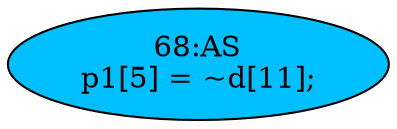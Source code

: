 strict digraph "" {
	node [label="\N"];
	"68:AS"	 [ast="<pyverilog.vparser.ast.Assign object at 0x7fee23154750>",
		def_var="['p1']",
		fillcolor=deepskyblue,
		label="68:AS
p1[5] = ~d[11];",
		statements="[]",
		style=filled,
		typ=Assign,
		use_var="['d']"];
}
